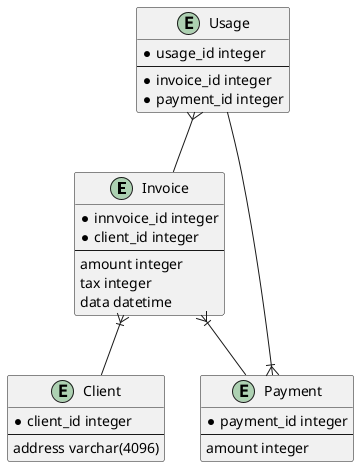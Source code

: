 @startuml Billing Data Model

entity Invoice {
    * innvoice_id integer
    * client_id integer
    --
    amount integer
    tax integer
    data datetime
}

entity Client {
    * client_id integer
    --
    address varchar(4096)
}

entity Payment {
    * payment_id integer
    --
    amount integer
}

entity Usage {
    * usage_id integer
    --
    * invoice_id integer
    * payment_id integer
}

Invoice }|-- Payment
Invoice }|-- Client
Usage }-- Invoice
Usage --|{ Payment

@enduml